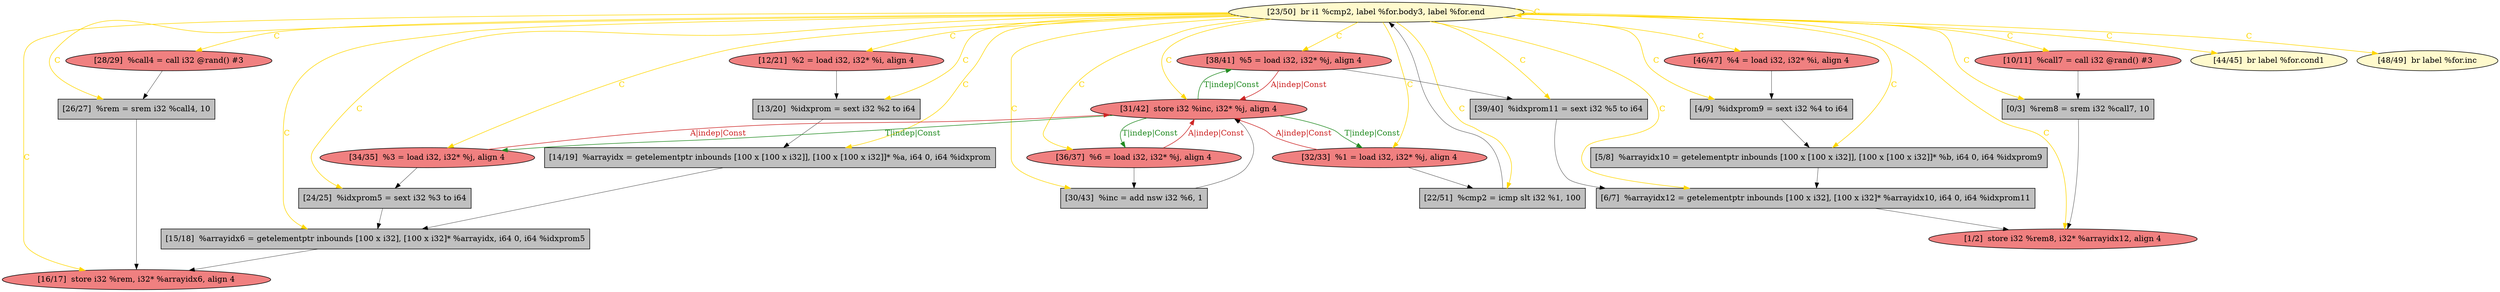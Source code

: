 
digraph G {


node1118 [fillcolor=lemonchiffon,label="[23/50]  br i1 %cmp2, label %for.body3, label %for.end",shape=ellipse,style=filled ]
node1117 [fillcolor=lightcoral,label="[28/29]  %call4 = call i32 @rand() #3",shape=ellipse,style=filled ]
node1115 [fillcolor=grey,label="[14/19]  %arrayidx = getelementptr inbounds [100 x [100 x i32]], [100 x [100 x i32]]* %a, i64 0, i64 %idxprom",shape=rectangle,style=filled ]
node1114 [fillcolor=grey,label="[24/25]  %idxprom5 = sext i32 %3 to i64",shape=rectangle,style=filled ]
node1113 [fillcolor=grey,label="[5/8]  %arrayidx10 = getelementptr inbounds [100 x [100 x i32]], [100 x [100 x i32]]* %b, i64 0, i64 %idxprom9",shape=rectangle,style=filled ]
node1112 [fillcolor=lightcoral,label="[38/41]  %5 = load i32, i32* %j, align 4",shape=ellipse,style=filled ]
node1111 [fillcolor=grey,label="[39/40]  %idxprom11 = sext i32 %5 to i64",shape=rectangle,style=filled ]
node1120 [fillcolor=lightcoral,label="[32/33]  %1 = load i32, i32* %j, align 4",shape=ellipse,style=filled ]
node1099 [fillcolor=lightcoral,label="[12/21]  %2 = load i32, i32* %i, align 4",shape=ellipse,style=filled ]
node1095 [fillcolor=grey,label="[0/3]  %rem8 = srem i32 %call7, 10",shape=rectangle,style=filled ]
node1098 [fillcolor=lightcoral,label="[10/11]  %call7 = call i32 @rand() #3",shape=ellipse,style=filled ]
node1116 [fillcolor=grey,label="[26/27]  %rem = srem i32 %call4, 10",shape=rectangle,style=filled ]
node1097 [fillcolor=grey,label="[6/7]  %arrayidx12 = getelementptr inbounds [100 x i32], [100 x i32]* %arrayidx10, i64 0, i64 %idxprom11",shape=rectangle,style=filled ]
node1110 [fillcolor=lightcoral,label="[36/37]  %6 = load i32, i32* %j, align 4",shape=ellipse,style=filled ]
node1100 [fillcolor=lightcoral,label="[16/17]  store i32 %rem, i32* %arrayidx6, align 4",shape=ellipse,style=filled ]
node1096 [fillcolor=grey,label="[4/9]  %idxprom9 = sext i32 %4 to i64",shape=rectangle,style=filled ]
node1102 [fillcolor=grey,label="[13/20]  %idxprom = sext i32 %2 to i64",shape=rectangle,style=filled ]
node1101 [fillcolor=grey,label="[15/18]  %arrayidx6 = getelementptr inbounds [100 x i32], [100 x i32]* %arrayidx, i64 0, i64 %idxprom5",shape=rectangle,style=filled ]
node1103 [fillcolor=grey,label="[22/51]  %cmp2 = icmp slt i32 %1, 100",shape=rectangle,style=filled ]
node1104 [fillcolor=lightcoral,label="[46/47]  %4 = load i32, i32* %i, align 4",shape=ellipse,style=filled ]
node1106 [fillcolor=lemonchiffon,label="[44/45]  br label %for.cond1",shape=ellipse,style=filled ]
node1107 [fillcolor=lemonchiffon,label="[48/49]  br label %for.inc",shape=ellipse,style=filled ]
node1109 [fillcolor=lightcoral,label="[31/42]  store i32 %inc, i32* %j, align 4",shape=ellipse,style=filled ]
node1119 [fillcolor=lightcoral,label="[34/35]  %3 = load i32, i32* %j, align 4",shape=ellipse,style=filled ]
node1105 [fillcolor=lightcoral,label="[1/2]  store i32 %rem8, i32* %arrayidx12, align 4",shape=ellipse,style=filled ]
node1108 [fillcolor=grey,label="[30/43]  %inc = add nsw i32 %6, 1",shape=rectangle,style=filled ]

node1118->node1120 [style=solid,color=gold,label="C",penwidth=1.0,fontcolor=gold ]
node1118->node1110 [style=solid,color=gold,label="C",penwidth=1.0,fontcolor=gold ]
node1110->node1109 [style=solid,color=firebrick3,label="A|indep|Const",penwidth=1.0,fontcolor=firebrick3 ]
node1109->node1110 [style=solid,color=forestgreen,label="T|indep|Const",penwidth=1.0,fontcolor=forestgreen ]
node1120->node1109 [style=solid,color=firebrick3,label="A|indep|Const",penwidth=1.0,fontcolor=firebrick3 ]
node1109->node1120 [style=solid,color=forestgreen,label="T|indep|Const",penwidth=1.0,fontcolor=forestgreen ]
node1103->node1118 [style=solid,color=black,label="",penwidth=0.5,fontcolor=black ]
node1101->node1100 [style=solid,color=black,label="",penwidth=0.5,fontcolor=black ]
node1109->node1119 [style=solid,color=forestgreen,label="T|indep|Const",penwidth=1.0,fontcolor=forestgreen ]
node1118->node1112 [style=solid,color=gold,label="C",penwidth=1.0,fontcolor=gold ]
node1096->node1113 [style=solid,color=black,label="",penwidth=0.5,fontcolor=black ]
node1118->node1103 [style=solid,color=gold,label="C",penwidth=1.0,fontcolor=gold ]
node1118->node1116 [style=solid,color=gold,label="C",penwidth=1.0,fontcolor=gold ]
node1118->node1099 [style=solid,color=gold,label="C",penwidth=1.0,fontcolor=gold ]
node1113->node1097 [style=solid,color=black,label="",penwidth=0.5,fontcolor=black ]
node1118->node1115 [style=solid,color=gold,label="C",penwidth=1.0,fontcolor=gold ]
node1118->node1114 [style=solid,color=gold,label="C",penwidth=1.0,fontcolor=gold ]
node1112->node1109 [style=solid,color=firebrick3,label="A|indep|Const",penwidth=1.0,fontcolor=firebrick3 ]
node1118->node1095 [style=solid,color=gold,label="C",penwidth=1.0,fontcolor=gold ]
node1118->node1113 [style=solid,color=gold,label="C",penwidth=1.0,fontcolor=gold ]
node1118->node1108 [style=solid,color=gold,label="C",penwidth=1.0,fontcolor=gold ]
node1119->node1114 [style=solid,color=black,label="",penwidth=0.5,fontcolor=black ]
node1118->node1105 [style=solid,color=gold,label="C",penwidth=1.0,fontcolor=gold ]
node1118->node1101 [style=solid,color=gold,label="C",penwidth=1.0,fontcolor=gold ]
node1118->node1102 [style=solid,color=gold,label="C",penwidth=1.0,fontcolor=gold ]
node1118->node1111 [style=solid,color=gold,label="C",penwidth=1.0,fontcolor=gold ]
node1116->node1100 [style=solid,color=black,label="",penwidth=0.5,fontcolor=black ]
node1104->node1096 [style=solid,color=black,label="",penwidth=0.5,fontcolor=black ]
node1118->node1119 [style=solid,color=gold,label="C",penwidth=1.0,fontcolor=gold ]
node1119->node1109 [style=solid,color=firebrick3,label="A|indep|Const",penwidth=1.0,fontcolor=firebrick3 ]
node1118->node1097 [style=solid,color=gold,label="C",penwidth=1.0,fontcolor=gold ]
node1115->node1101 [style=solid,color=black,label="",penwidth=0.5,fontcolor=black ]
node1110->node1108 [style=solid,color=black,label="",penwidth=0.5,fontcolor=black ]
node1098->node1095 [style=solid,color=black,label="",penwidth=0.5,fontcolor=black ]
node1118->node1100 [style=solid,color=gold,label="C",penwidth=1.0,fontcolor=gold ]
node1097->node1105 [style=solid,color=black,label="",penwidth=0.5,fontcolor=black ]
node1111->node1097 [style=solid,color=black,label="",penwidth=0.5,fontcolor=black ]
node1118->node1096 [style=solid,color=gold,label="C",penwidth=1.0,fontcolor=gold ]
node1118->node1117 [style=solid,color=gold,label="C",penwidth=1.0,fontcolor=gold ]
node1118->node1107 [style=solid,color=gold,label="C",penwidth=1.0,fontcolor=gold ]
node1114->node1101 [style=solid,color=black,label="",penwidth=0.5,fontcolor=black ]
node1102->node1115 [style=solid,color=black,label="",penwidth=0.5,fontcolor=black ]
node1118->node1109 [style=solid,color=gold,label="C",penwidth=1.0,fontcolor=gold ]
node1120->node1103 [style=solid,color=black,label="",penwidth=0.5,fontcolor=black ]
node1118->node1118 [style=solid,color=gold,label="C",penwidth=1.0,fontcolor=gold ]
node1118->node1104 [style=solid,color=gold,label="C",penwidth=1.0,fontcolor=gold ]
node1095->node1105 [style=solid,color=black,label="",penwidth=0.5,fontcolor=black ]
node1118->node1098 [style=solid,color=gold,label="C",penwidth=1.0,fontcolor=gold ]
node1109->node1112 [style=solid,color=forestgreen,label="T|indep|Const",penwidth=1.0,fontcolor=forestgreen ]
node1108->node1109 [style=solid,color=black,label="",penwidth=0.5,fontcolor=black ]
node1117->node1116 [style=solid,color=black,label="",penwidth=0.5,fontcolor=black ]
node1112->node1111 [style=solid,color=black,label="",penwidth=0.5,fontcolor=black ]
node1118->node1106 [style=solid,color=gold,label="C",penwidth=1.0,fontcolor=gold ]
node1099->node1102 [style=solid,color=black,label="",penwidth=0.5,fontcolor=black ]


}
